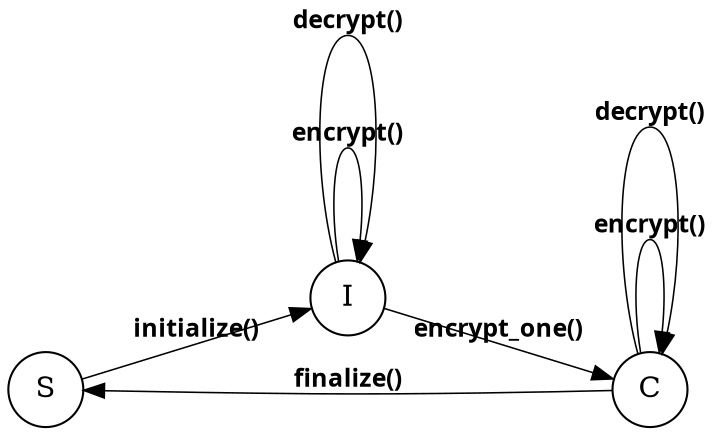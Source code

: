 digraph "IND-CCA2" {
rankdir=LR;
ranksep=1.5;
nodesep=0.75;
node [shape=circle];
edge [penwidth=0.75, labelfloat=true, fontname="Anonymous Pro Bold", fontsize=12];
S -> I [label="initialize()"];
I -> C [label="encrypt_one()"];
I -> I [label="encrypt()"];
I -> I [label="decrypt()"];
C -> S [label="finalize()"];
C -> C [label="encrypt()"];
C -> C [label="decrypt()"];
}
